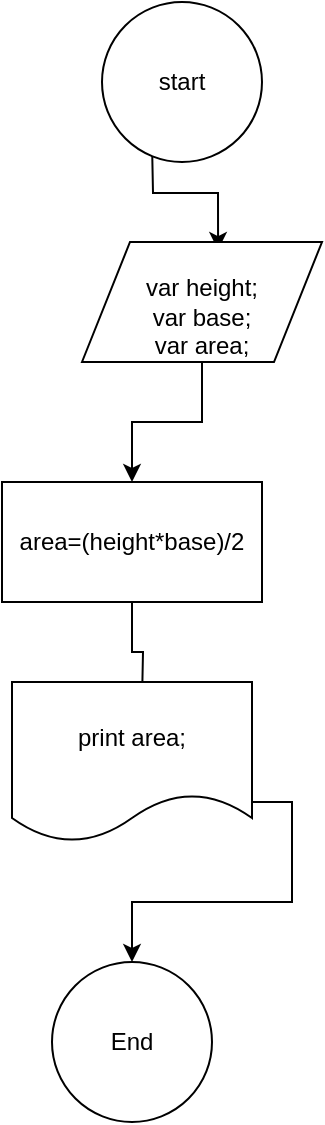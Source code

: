 <mxfile version="11.0.2" type="github"><diagram id="3oguB_5w-S_w3v6myhy3" name="Page-1"><mxGraphModel dx="1422" dy="796" grid="1" gridSize="10" guides="1" tooltips="1" connect="1" arrows="1" fold="1" page="1" pageScale="1" pageWidth="850" pageHeight="1100" math="0" shadow="0"><root><mxCell id="0"/><mxCell id="1" parent="0"/><mxCell id="SIM8wTlnAo2r7wgGlNg_-4" style="edgeStyle=orthogonalEdgeStyle;rounded=0;orthogonalLoop=1;jettySize=auto;html=1;exitX=0.5;exitY=1;exitDx=0;exitDy=0;entryX=0.567;entryY=0.067;entryDx=0;entryDy=0;entryPerimeter=0;" edge="1" parent="1" target="SIM8wTlnAo2r7wgGlNg_-2"><mxGeometry relative="1" as="geometry"><mxPoint x="145" y="90" as="sourcePoint"/></mxGeometry></mxCell><mxCell id="SIM8wTlnAo2r7wgGlNg_-6" style="edgeStyle=orthogonalEdgeStyle;rounded=0;orthogonalLoop=1;jettySize=auto;html=1;exitX=0.5;exitY=1;exitDx=0;exitDy=0;entryX=0.5;entryY=0;entryDx=0;entryDy=0;" edge="1" parent="1" source="SIM8wTlnAo2r7wgGlNg_-2" target="SIM8wTlnAo2r7wgGlNg_-5"><mxGeometry relative="1" as="geometry"/></mxCell><mxCell id="SIM8wTlnAo2r7wgGlNg_-2" value="&lt;br&gt;var height;&lt;br&gt;var base;&lt;br&gt;var area;" style="shape=parallelogram;perimeter=parallelogramPerimeter;whiteSpace=wrap;html=1;" vertex="1" parent="1"><mxGeometry x="110" y="140" width="120" height="60" as="geometry"/></mxCell><mxCell id="SIM8wTlnAo2r7wgGlNg_-8" style="edgeStyle=orthogonalEdgeStyle;rounded=0;orthogonalLoop=1;jettySize=auto;html=1;exitX=0.5;exitY=1;exitDx=0;exitDy=0;" edge="1" parent="1" source="SIM8wTlnAo2r7wgGlNg_-5"><mxGeometry relative="1" as="geometry"><mxPoint x="140" y="370" as="targetPoint"/></mxGeometry></mxCell><mxCell id="SIM8wTlnAo2r7wgGlNg_-5" value="area=(height*base)/2" style="rounded=0;whiteSpace=wrap;html=1;strokeColor=#000000;" vertex="1" parent="1"><mxGeometry x="70" y="260" width="130" height="60" as="geometry"/></mxCell><mxCell id="SIM8wTlnAo2r7wgGlNg_-13" value="start" style="ellipse;whiteSpace=wrap;html=1;aspect=fixed;strokeColor=#000000;" vertex="1" parent="1"><mxGeometry x="120" y="20" width="80" height="80" as="geometry"/></mxCell><mxCell id="SIM8wTlnAo2r7wgGlNg_-16" style="edgeStyle=orthogonalEdgeStyle;rounded=0;orthogonalLoop=1;jettySize=auto;html=1;exitX=1;exitY=0.75;exitDx=0;exitDy=0;entryX=0.5;entryY=0;entryDx=0;entryDy=0;" edge="1" parent="1" source="SIM8wTlnAo2r7wgGlNg_-14" target="SIM8wTlnAo2r7wgGlNg_-15"><mxGeometry relative="1" as="geometry"/></mxCell><mxCell id="SIM8wTlnAo2r7wgGlNg_-14" value="print area;" style="shape=document;whiteSpace=wrap;html=1;boundedLbl=1;strokeColor=#000000;" vertex="1" parent="1"><mxGeometry x="75" y="360" width="120" height="80" as="geometry"/></mxCell><mxCell id="SIM8wTlnAo2r7wgGlNg_-15" value="End" style="ellipse;whiteSpace=wrap;html=1;aspect=fixed;strokeColor=#000000;" vertex="1" parent="1"><mxGeometry x="95" y="500" width="80" height="80" as="geometry"/></mxCell></root></mxGraphModel></diagram></mxfile>